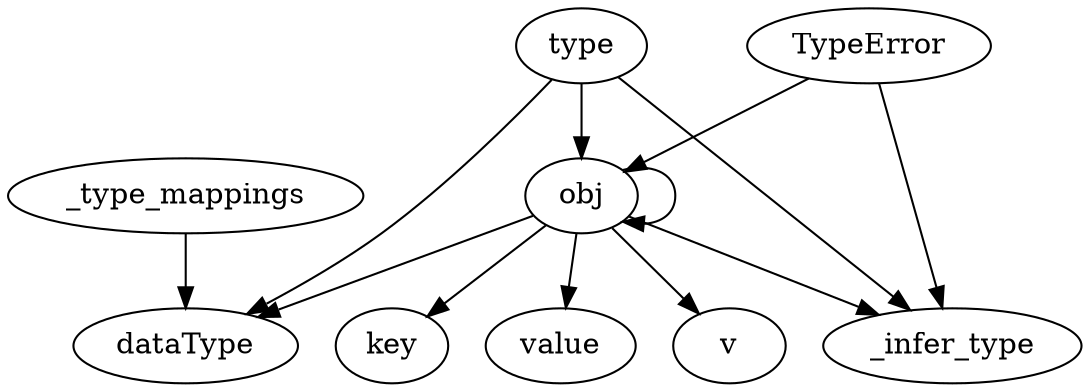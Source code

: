 strict digraph {type->dataType
obj->dataType
_type_mappings->dataType
obj->key
obj->value
obj->v
type->obj
TypeError->obj
obj->obj
type->_infer_type
TypeError->_infer_type
obj->_infer_type
type->dataType
obj->dataType
_type_mappings->dataType
obj->key
obj->value
obj->v
}